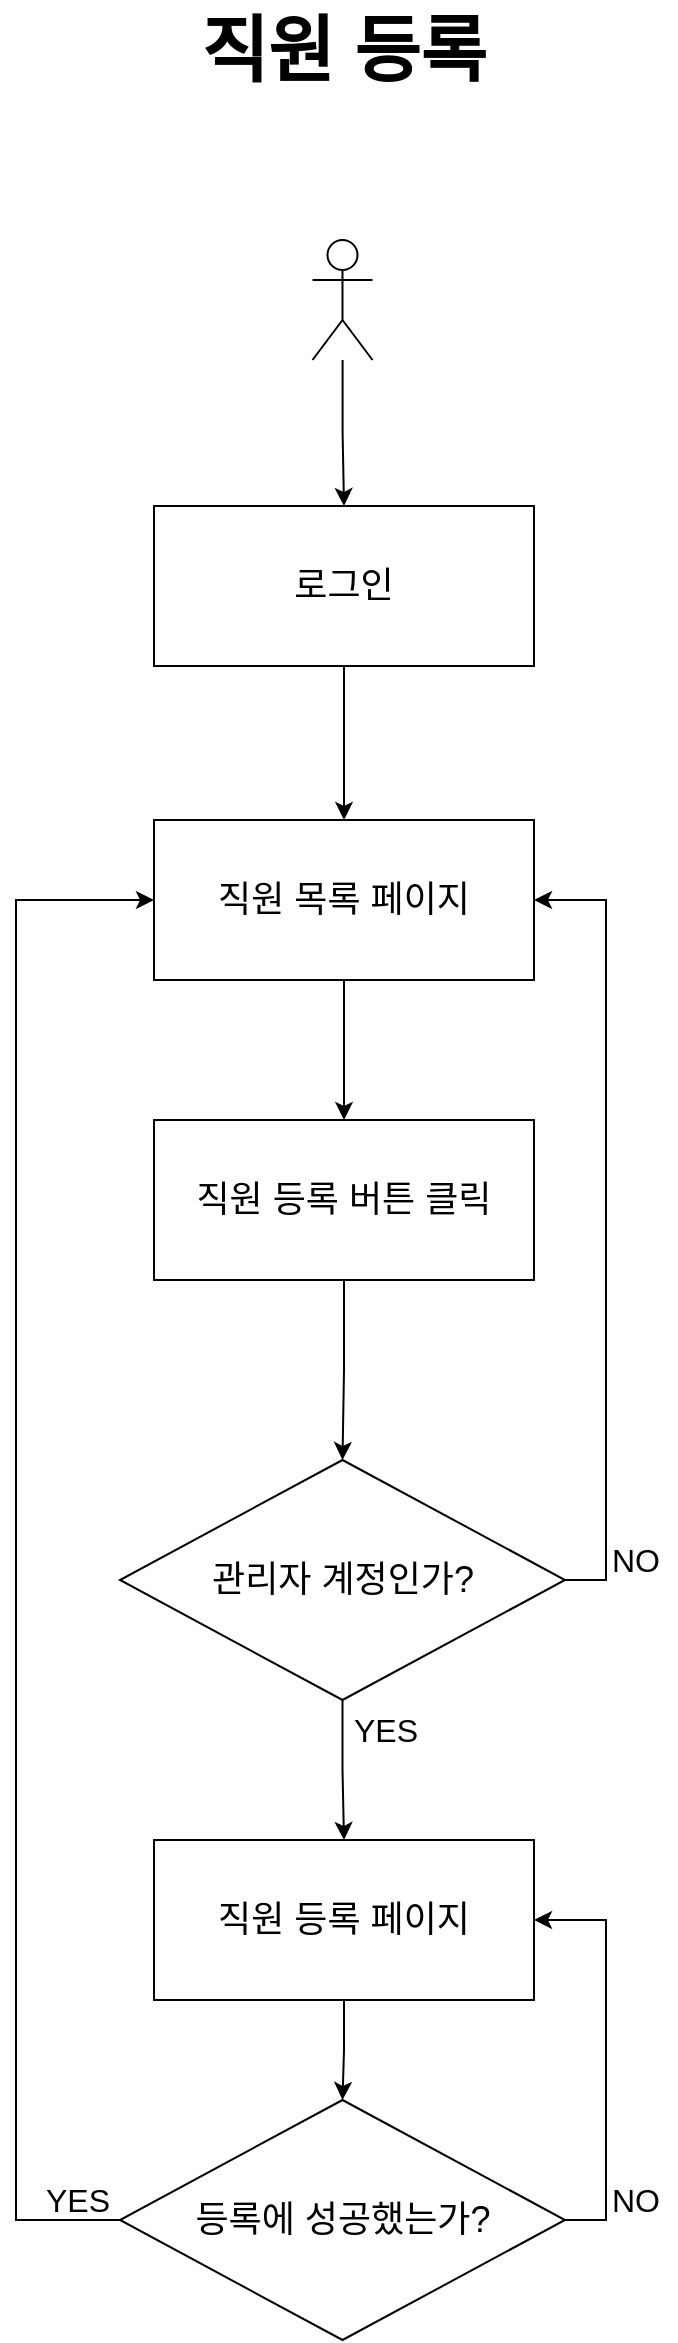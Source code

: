 <mxfile version="15.3.8" type="device"><diagram id="TuvKYlio_GHuZxPrLEJq" name="페이지-1"><mxGraphModel dx="1024" dy="1761" grid="1" gridSize="10" guides="1" tooltips="1" connect="1" arrows="1" fold="1" page="1" pageScale="1" pageWidth="827" pageHeight="1169" math="0" shadow="0"><root><mxCell id="0"/><mxCell id="1" parent="0"/><mxCell id="IHW8hk1qchQKfKjwmKGs-14" style="edgeStyle=orthogonalEdgeStyle;rounded=0;orthogonalLoop=1;jettySize=auto;html=1;entryX=0.5;entryY=0;entryDx=0;entryDy=0;" edge="1" parent="1" source="IHW8hk1qchQKfKjwmKGs-2" target="IHW8hk1qchQKfKjwmKGs-8"><mxGeometry relative="1" as="geometry"/></mxCell><mxCell id="IHW8hk1qchQKfKjwmKGs-2" value="&lt;font style=&quot;font-size: 18px&quot;&gt;로그인&lt;/font&gt;" style="rounded=0;whiteSpace=wrap;html=1;" vertex="1" parent="1"><mxGeometry x="319" y="153" width="190" height="80" as="geometry"/></mxCell><mxCell id="IHW8hk1qchQKfKjwmKGs-3" style="edgeStyle=orthogonalEdgeStyle;rounded=0;orthogonalLoop=1;jettySize=auto;html=1;entryX=0.5;entryY=0;entryDx=0;entryDy=0;" edge="1" parent="1" source="IHW8hk1qchQKfKjwmKGs-4" target="IHW8hk1qchQKfKjwmKGs-2"><mxGeometry relative="1" as="geometry"/></mxCell><mxCell id="IHW8hk1qchQKfKjwmKGs-4" value="" style="shape=umlActor;verticalLabelPosition=bottom;verticalAlign=top;html=1;outlineConnect=0;" vertex="1" parent="1"><mxGeometry x="398.25" y="20" width="30" height="60" as="geometry"/></mxCell><mxCell id="IHW8hk1qchQKfKjwmKGs-16" style="edgeStyle=orthogonalEdgeStyle;rounded=0;orthogonalLoop=1;jettySize=auto;html=1;entryX=1;entryY=0.5;entryDx=0;entryDy=0;" edge="1" parent="1" source="IHW8hk1qchQKfKjwmKGs-7" target="IHW8hk1qchQKfKjwmKGs-8"><mxGeometry relative="1" as="geometry"><Array as="points"><mxPoint x="545" y="690"/><mxPoint x="545" y="350"/></Array></mxGeometry></mxCell><mxCell id="IHW8hk1qchQKfKjwmKGs-18" style="edgeStyle=orthogonalEdgeStyle;rounded=0;orthogonalLoop=1;jettySize=auto;html=1;entryX=0.5;entryY=0;entryDx=0;entryDy=0;" edge="1" parent="1" source="IHW8hk1qchQKfKjwmKGs-7" target="IHW8hk1qchQKfKjwmKGs-17"><mxGeometry relative="1" as="geometry"/></mxCell><mxCell id="IHW8hk1qchQKfKjwmKGs-7" value="&lt;span style=&quot;font-size: 18px&quot;&gt;관리자 계정인가?&lt;/span&gt;" style="rhombus;whiteSpace=wrap;html=1;" vertex="1" parent="1"><mxGeometry x="302" y="630" width="222.5" height="120" as="geometry"/></mxCell><mxCell id="IHW8hk1qchQKfKjwmKGs-20" style="edgeStyle=orthogonalEdgeStyle;rounded=0;orthogonalLoop=1;jettySize=auto;html=1;entryX=0.5;entryY=0;entryDx=0;entryDy=0;" edge="1" parent="1" source="IHW8hk1qchQKfKjwmKGs-8" target="IHW8hk1qchQKfKjwmKGs-19"><mxGeometry relative="1" as="geometry"/></mxCell><mxCell id="IHW8hk1qchQKfKjwmKGs-8" value="&lt;font style=&quot;font-size: 18px&quot;&gt;직원 목록 페이지&lt;/font&gt;" style="rounded=0;whiteSpace=wrap;html=1;" vertex="1" parent="1"><mxGeometry x="319" y="310" width="190" height="80" as="geometry"/></mxCell><mxCell id="IHW8hk1qchQKfKjwmKGs-9" value="&lt;span style=&quot;font-size: 16px&quot;&gt;YES&lt;/span&gt;" style="text;html=1;strokeColor=none;fillColor=none;align=center;verticalAlign=middle;whiteSpace=wrap;rounded=0;" vertex="1" parent="1"><mxGeometry x="414" y="750" width="41.75" height="30" as="geometry"/></mxCell><mxCell id="IHW8hk1qchQKfKjwmKGs-10" value="&lt;span style=&quot;font-size: 16px&quot;&gt;NO&lt;/span&gt;" style="text;html=1;strokeColor=none;fillColor=none;align=center;verticalAlign=middle;whiteSpace=wrap;rounded=0;" vertex="1" parent="1"><mxGeometry x="540" y="660" width="40" height="40" as="geometry"/></mxCell><mxCell id="IHW8hk1qchQKfKjwmKGs-11" value="&lt;span style=&quot;font-size: 36px&quot;&gt;&lt;b&gt;직원 등록&lt;/b&gt;&lt;/span&gt;" style="text;html=1;strokeColor=none;fillColor=none;align=center;verticalAlign=middle;whiteSpace=wrap;rounded=0;" vertex="1" parent="1"><mxGeometry x="335.19" y="-100" width="157.62" height="50" as="geometry"/></mxCell><mxCell id="IHW8hk1qchQKfKjwmKGs-23" style="edgeStyle=orthogonalEdgeStyle;rounded=0;orthogonalLoop=1;jettySize=auto;html=1;entryX=0.5;entryY=0;entryDx=0;entryDy=0;" edge="1" parent="1" source="IHW8hk1qchQKfKjwmKGs-17" target="IHW8hk1qchQKfKjwmKGs-22"><mxGeometry relative="1" as="geometry"/></mxCell><mxCell id="IHW8hk1qchQKfKjwmKGs-17" value="&lt;font style=&quot;font-size: 18px&quot;&gt;직원 등록 페이지&lt;/font&gt;" style="rounded=0;whiteSpace=wrap;html=1;" vertex="1" parent="1"><mxGeometry x="319" y="820" width="190" height="80" as="geometry"/></mxCell><mxCell id="IHW8hk1qchQKfKjwmKGs-21" style="edgeStyle=orthogonalEdgeStyle;rounded=0;orthogonalLoop=1;jettySize=auto;html=1;entryX=0.5;entryY=0;entryDx=0;entryDy=0;" edge="1" parent="1" source="IHW8hk1qchQKfKjwmKGs-19" target="IHW8hk1qchQKfKjwmKGs-7"><mxGeometry relative="1" as="geometry"/></mxCell><mxCell id="IHW8hk1qchQKfKjwmKGs-19" value="&lt;font style=&quot;font-size: 18px&quot;&gt;직원 등록 버튼 클릭&lt;/font&gt;" style="rounded=0;whiteSpace=wrap;html=1;" vertex="1" parent="1"><mxGeometry x="319" y="460" width="190" height="80" as="geometry"/></mxCell><mxCell id="IHW8hk1qchQKfKjwmKGs-24" style="edgeStyle=orthogonalEdgeStyle;rounded=0;orthogonalLoop=1;jettySize=auto;html=1;entryX=1;entryY=0.5;entryDx=0;entryDy=0;" edge="1" parent="1" source="IHW8hk1qchQKfKjwmKGs-22" target="IHW8hk1qchQKfKjwmKGs-17"><mxGeometry relative="1" as="geometry"><Array as="points"><mxPoint x="545" y="1010"/><mxPoint x="545" y="860"/></Array></mxGeometry></mxCell><mxCell id="IHW8hk1qchQKfKjwmKGs-26" style="edgeStyle=orthogonalEdgeStyle;rounded=0;orthogonalLoop=1;jettySize=auto;html=1;entryX=0;entryY=0.5;entryDx=0;entryDy=0;" edge="1" parent="1" source="IHW8hk1qchQKfKjwmKGs-22" target="IHW8hk1qchQKfKjwmKGs-8"><mxGeometry relative="1" as="geometry"><Array as="points"><mxPoint x="250" y="1010"/><mxPoint x="250" y="350"/></Array></mxGeometry></mxCell><mxCell id="IHW8hk1qchQKfKjwmKGs-22" value="&lt;span style=&quot;font-size: 18px&quot;&gt;등록에 성공했는가?&lt;/span&gt;" style="rhombus;whiteSpace=wrap;html=1;" vertex="1" parent="1"><mxGeometry x="302" y="950" width="222.5" height="120" as="geometry"/></mxCell><mxCell id="IHW8hk1qchQKfKjwmKGs-25" value="&lt;span style=&quot;font-size: 16px&quot;&gt;NO&lt;/span&gt;" style="text;html=1;strokeColor=none;fillColor=none;align=center;verticalAlign=middle;whiteSpace=wrap;rounded=0;" vertex="1" parent="1"><mxGeometry x="540" y="980" width="40" height="40" as="geometry"/></mxCell><mxCell id="IHW8hk1qchQKfKjwmKGs-27" value="&lt;span style=&quot;font-size: 16px&quot;&gt;YES&lt;/span&gt;" style="text;html=1;strokeColor=none;fillColor=none;align=center;verticalAlign=middle;whiteSpace=wrap;rounded=0;" vertex="1" parent="1"><mxGeometry x="260.25" y="985" width="41.75" height="30" as="geometry"/></mxCell></root></mxGraphModel></diagram></mxfile>